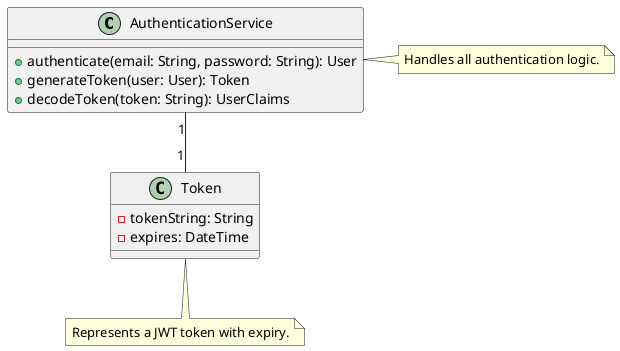 @startuml authentication_class_diagram
class AuthenticationService {
  +authenticate(email: String, password: String): User
  +generateToken(user: User): Token
  +decodeToken(token: String): UserClaims
}

class Token {
  -tokenString: String
  -expires: DateTime
}

AuthenticationService "1" -- "1" Token

note right of AuthenticationService : Handles all authentication logic.
note bottom of Token : Represents a JWT token with expiry.
@enduml
